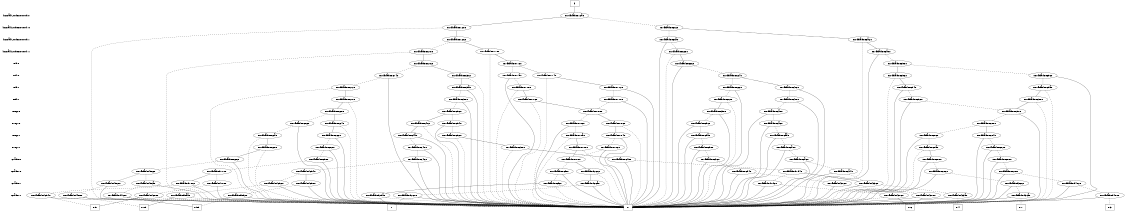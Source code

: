digraph "DD" {
size = "7.5,10"
center = true;
edge [dir = none];
{ node [shape = plaintext];
  edge [style = invis];
  "CONST NODES" [style = invis];
" l_smallStudentMood.0 " -> " l_smallStudentMood'.0 " -> " l_smallStudentMood.1 " -> " l_smallStudentMood'.1 " -> " Dif.0 " -> " Dif'.0 " -> " Dif.1 " -> " Dif'.1 " -> " Prep.0 " -> " Prep'.0 " -> " Prep.1 " -> " Prep'.1 " -> " Grade.0 " -> " Grade'.0 " -> " Grade.1 " -> " Grade'.1 " -> "CONST NODES"; 
}
{ rank = same; node [shape = box]; edge [style = invis];
"  f  "; }
{ rank = same; " l_smallStudentMood.0 ";
"0x7fbfad8e72a0";
}
{ rank = same; " l_smallStudentMood'.0 ";
"0x7fbfad8e7280";
"0x7fbfad8e6cc0";
}
{ rank = same; " l_smallStudentMood.1 ";
"0x7fbfad8e6ca0";
"0x7fbfad8e6a20";
"0x7fbfad8e7260";
}
{ rank = same; " l_smallStudentMood'.1 ";
"0x7fbfad8e6780";
"0x7fbfad8e6c80";
"0x7fbfad8e6a00";
"0x7fbfad8e71e0";
}
{ rank = same; " Dif.0 ";
"0x7fbfad8e6760";
"0x7fbfad8e6c60";
"0x7fbfad8e69e0";
"0x7fbfad8e71c0";
}
{ rank = same; " Dif'.0 ";
"0x7fbfad8e65c0";
"0x7fbfad8e7140";
"0x7fbfad8e71a0";
"0x7fbfad8e69c0";
"0x7fbfad8e6960";
"0x7fbfad8e6c40";
"0x7fbfad8e6740";
}
{ rank = same; " Dif.1 ";
"0x7fbfad8e6c20";
"0x7fbfad8e7180";
"0x7fbfad8e7120";
"0x7fbfad8e6940";
"0x7fbfad8e65a0";
"0x7fbfad8e6720";
"0x7fbfad8e69a0";
"0x7fbfad8e6b20";
}
{ rank = same; " Dif'.1 ";
"0x7fbfad8e6700";
"0x7fbfad8e6c00";
"0x7fbfad8e7160";
"0x7fbfad8e7100";
"0x7fbfad8e6920";
"0x7fbfad8e6580";
"0x7fbfad8e6980";
"0x7fbfad8e6b00";
}
{ rank = same; " Prep.0 ";
"0x7fbfad8e6be0";
"0x7fbfad8e70e0";
"0x7fbfad8e6900";
"0x7fbfad8e6560";
"0x7fbfad8e6ae0";
"0x7fbfad8e66e0";
}
{ rank = same; " Prep'.0 ";
"0x7fbfad8e64c0";
"0x7fbfad8e6640";
"0x7fbfad8e70c0";
"0x7fbfad8e6540";
"0x7fbfad8e68e0";
"0x7fbfad8e7060";
"0x7fbfad8e66c0";
"0x7fbfad8e6ac0";
"0x7fbfad8e6bc0";
}
{ rank = same; " Prep.1 ";
"0x7fbfad8e6840";
"0x7fbfad8e7040";
"0x7fbfad8e64a0";
"0x7fbfad8e68c0";
"0x7fbfad8e6520";
"0x7fbfad8e66a0";
"0x7fbfad8e6620";
"0x7fbfad8e6aa0";
"0x7fbfad8e70a0";
"0x7fbfad8e6ba0";
}
{ rank = same; " Prep'.1 ";
"0x7fbfad8e6500";
"0x7fbfad8e6680";
"0x7fbfad8e6820";
"0x7fbfad8e7020";
"0x7fbfad8e6480";
"0x7fbfad8e6600";
"0x7fbfad8e68a0";
"0x7fbfad8e6a80";
"0x7fbfad8e7080";
"0x7fbfad8e6b80";
}
{ rank = same; " Grade.0 ";
"0x7fbfad8e6800";
"0x7fbfad8e6880";
"0x7fbfad8e7000";
"0x7fbfad8e65e0";
"0x7fbfad8e6460";
"0x7fbfad8e64e0";
"0x7fbfad8e6a60";
"0x7fbfad8e6660";
"0x7fbfad8e6b60";
}
{ rank = same; " Grade'.0 ";
"0x7fbfad8e67e0";
"0x7fbfad8e6fe0";
"0x7fbfad8d26c0";
"0x7fbfad8e6860";
"0x7fbfad8d6540";
"0x7fbfad8d56c0";
"0x7fbfad8e6a40";
"0x7fbfad8e6b40";
"0x7fbfad8d7d40";
"0x7fbfad8d7100";
}
{ rank = same; " Grade.1 ";
"0x7fbfad8d7d20";
"0x7fbfad8e6fc0";
"0x7fbfad8d3cc0";
"0x7fbfad8d70e0";
"0x7fbfad8d56a0";
"0x7fbfad8d6500";
"0x7fbfad8d26a0";
"0x7fbfad8d70c0";
"0x7fbfad8d5680";
"0x7fbfad8d6520";
"0x7fbfad8d33c0";
"0x7fbfad8d3020";
"0x7fbfad8d4020";
}
{ rank = same; " Grade'.1 ";
"0x7fbfad8d4c80";
"0x7fbfad8d33a0";
"0x7fbfad8d6800";
"0x7fbfad8d2600";
"0x7fbfad8d4e80";
"0x7fbfad8d5d20";
"0x7fbfad8d4000";
"0x7fbfad8d3000";
"0x7fbfad8d3060";
"0x7fbfad8d5aa0";
"0x7fbfad8d3ca0";
"0x7fbfad8d25a0";
"0x7fbfad8d6940";
}
{ rank = same; "CONST NODES";
{ node [shape = box]; "0x7fbfad8d6760";
"0x7fbfad8d1a40";
"0x7fbfad8d37c0";
"0x7fbfad8d4d60";
"0x7fbfad8d1a20";
"0x7fbfad8d3a80";
"0x7fbfad8d2da0";
"0x7fbfad8d2ac0";
"0x7fbfad8d4a00";
}
}
"  f  " -> "0x7fbfad8e72a0" [style = solid];
"0x7fbfad8e72a0" -> "0x7fbfad8e7280";
"0x7fbfad8e72a0" -> "0x7fbfad8e6cc0" [style = dashed];
"0x7fbfad8e7280" -> "0x7fbfad8e7260";
"0x7fbfad8e7280" -> "0x7fbfad8d1a40" [style = dashed];
"0x7fbfad8e6cc0" -> "0x7fbfad8e6a20";
"0x7fbfad8e6cc0" -> "0x7fbfad8e6ca0" [style = dashed];
"0x7fbfad8e6ca0" -> "0x7fbfad8d1a40";
"0x7fbfad8e6ca0" -> "0x7fbfad8e6c80" [style = dashed];
"0x7fbfad8e6a20" -> "0x7fbfad8e6a00";
"0x7fbfad8e6a20" -> "0x7fbfad8d1a40" [style = dashed];
"0x7fbfad8e7260" -> "0x7fbfad8e71e0";
"0x7fbfad8e7260" -> "0x7fbfad8e6780" [style = dashed];
"0x7fbfad8e6780" -> "0x7fbfad8e6760";
"0x7fbfad8e6780" -> "0x7fbfad8d1a40" [style = dashed];
"0x7fbfad8e6c80" -> "0x7fbfad8e6c60";
"0x7fbfad8e6c80" -> "0x7fbfad8d1a40" [style = dashed];
"0x7fbfad8e6a00" -> "0x7fbfad8d1a40";
"0x7fbfad8e6a00" -> "0x7fbfad8e69e0" [style = dashed];
"0x7fbfad8e71e0" -> "0x7fbfad8e71c0";
"0x7fbfad8e71e0" -> "0x7fbfad8d1a40" [style = dashed];
"0x7fbfad8e6760" -> "0x7fbfad8e65c0";
"0x7fbfad8e6760" -> "0x7fbfad8e6740" [style = dashed];
"0x7fbfad8e6c60" -> "0x7fbfad8d1a40";
"0x7fbfad8e6c60" -> "0x7fbfad8e6c40" [style = dashed];
"0x7fbfad8e69e0" -> "0x7fbfad8e6960";
"0x7fbfad8e69e0" -> "0x7fbfad8e69c0" [style = dashed];
"0x7fbfad8e71c0" -> "0x7fbfad8e7140";
"0x7fbfad8e71c0" -> "0x7fbfad8e71a0" [style = dashed];
"0x7fbfad8e65c0" -> "0x7fbfad8e65a0";
"0x7fbfad8e65c0" -> "0x7fbfad8d1a40" [style = dashed];
"0x7fbfad8e7140" -> "0x7fbfad8e7120";
"0x7fbfad8e7140" -> "0x7fbfad8d1a40" [style = dashed];
"0x7fbfad8e71a0" -> "0x7fbfad8d1a40";
"0x7fbfad8e71a0" -> "0x7fbfad8e7180" [style = dashed];
"0x7fbfad8e69c0" -> "0x7fbfad8d1a40";
"0x7fbfad8e69c0" -> "0x7fbfad8e69a0" [style = dashed];
"0x7fbfad8e6960" -> "0x7fbfad8e6940";
"0x7fbfad8e6960" -> "0x7fbfad8d1a40" [style = dashed];
"0x7fbfad8e6c40" -> "0x7fbfad8e6b20";
"0x7fbfad8e6c40" -> "0x7fbfad8e6c20" [style = dashed];
"0x7fbfad8e6740" -> "0x7fbfad8d1a40";
"0x7fbfad8e6740" -> "0x7fbfad8e6720" [style = dashed];
"0x7fbfad8e6c20" -> "0x7fbfad8d1a40";
"0x7fbfad8e6c20" -> "0x7fbfad8e6c00" [style = dashed];
"0x7fbfad8e7180" -> "0x7fbfad8e7160";
"0x7fbfad8e7180" -> "0x7fbfad8d1a40" [style = dashed];
"0x7fbfad8e7120" -> "0x7fbfad8d1a40";
"0x7fbfad8e7120" -> "0x7fbfad8e7100" [style = dashed];
"0x7fbfad8e6940" -> "0x7fbfad8d1a40";
"0x7fbfad8e6940" -> "0x7fbfad8e6920" [style = dashed];
"0x7fbfad8e65a0" -> "0x7fbfad8d1a40";
"0x7fbfad8e65a0" -> "0x7fbfad8e6580" [style = dashed];
"0x7fbfad8e6720" -> "0x7fbfad8e6700";
"0x7fbfad8e6720" -> "0x7fbfad8d1a40" [style = dashed];
"0x7fbfad8e69a0" -> "0x7fbfad8e6980";
"0x7fbfad8e69a0" -> "0x7fbfad8d1a40" [style = dashed];
"0x7fbfad8e6b20" -> "0x7fbfad8d1a40";
"0x7fbfad8e6b20" -> "0x7fbfad8e6b00" [style = dashed];
"0x7fbfad8e6700" -> "0x7fbfad8e66e0";
"0x7fbfad8e6700" -> "0x7fbfad8d1a40" [style = dashed];
"0x7fbfad8e6c00" -> "0x7fbfad8e6be0";
"0x7fbfad8e6c00" -> "0x7fbfad8d1a40" [style = dashed];
"0x7fbfad8e7160" -> "0x7fbfad8e70e0";
"0x7fbfad8e7160" -> "0x7fbfad8d1a40" [style = dashed];
"0x7fbfad8e7100" -> "0x7fbfad8d1a40";
"0x7fbfad8e7100" -> "0x7fbfad8e70e0" [style = dashed];
"0x7fbfad8e6920" -> "0x7fbfad8d1a40";
"0x7fbfad8e6920" -> "0x7fbfad8e6900" [style = dashed];
"0x7fbfad8e6580" -> "0x7fbfad8d1a40";
"0x7fbfad8e6580" -> "0x7fbfad8e6560" [style = dashed];
"0x7fbfad8e6980" -> "0x7fbfad8e6900";
"0x7fbfad8e6980" -> "0x7fbfad8d1a40" [style = dashed];
"0x7fbfad8e6b00" -> "0x7fbfad8d1a40";
"0x7fbfad8e6b00" -> "0x7fbfad8e6ae0" [style = dashed];
"0x7fbfad8e6be0" -> "0x7fbfad8d1a40";
"0x7fbfad8e6be0" -> "0x7fbfad8e6bc0" [style = dashed];
"0x7fbfad8e70e0" -> "0x7fbfad8e7060";
"0x7fbfad8e70e0" -> "0x7fbfad8e70c0" [style = dashed];
"0x7fbfad8e6900" -> "0x7fbfad8d1a40";
"0x7fbfad8e6900" -> "0x7fbfad8e68e0" [style = dashed];
"0x7fbfad8e6560" -> "0x7fbfad8e64c0";
"0x7fbfad8e6560" -> "0x7fbfad8e6540" [style = dashed];
"0x7fbfad8e6ae0" -> "0x7fbfad8d1a40";
"0x7fbfad8e6ae0" -> "0x7fbfad8e6ac0" [style = dashed];
"0x7fbfad8e66e0" -> "0x7fbfad8e6640";
"0x7fbfad8e66e0" -> "0x7fbfad8e66c0" [style = dashed];
"0x7fbfad8e64c0" -> "0x7fbfad8e64a0";
"0x7fbfad8e64c0" -> "0x7fbfad8d1a40" [style = dashed];
"0x7fbfad8e6640" -> "0x7fbfad8e6620";
"0x7fbfad8e6640" -> "0x7fbfad8d1a40" [style = dashed];
"0x7fbfad8e70c0" -> "0x7fbfad8d1a40";
"0x7fbfad8e70c0" -> "0x7fbfad8e70a0" [style = dashed];
"0x7fbfad8e6540" -> "0x7fbfad8d1a40";
"0x7fbfad8e6540" -> "0x7fbfad8e6520" [style = dashed];
"0x7fbfad8e68e0" -> "0x7fbfad8e6840";
"0x7fbfad8e68e0" -> "0x7fbfad8e68c0" [style = dashed];
"0x7fbfad8e7060" -> "0x7fbfad8e7040";
"0x7fbfad8e7060" -> "0x7fbfad8d1a40" [style = dashed];
"0x7fbfad8e66c0" -> "0x7fbfad8d1a40";
"0x7fbfad8e66c0" -> "0x7fbfad8e66a0" [style = dashed];
"0x7fbfad8e6ac0" -> "0x7fbfad8d1a40";
"0x7fbfad8e6ac0" -> "0x7fbfad8e6aa0" [style = dashed];
"0x7fbfad8e6bc0" -> "0x7fbfad8d1a40";
"0x7fbfad8e6bc0" -> "0x7fbfad8e6ba0" [style = dashed];
"0x7fbfad8e6840" -> "0x7fbfad8d1a40";
"0x7fbfad8e6840" -> "0x7fbfad8e6820" [style = dashed];
"0x7fbfad8e7040" -> "0x7fbfad8d1a40";
"0x7fbfad8e7040" -> "0x7fbfad8e7020" [style = dashed];
"0x7fbfad8e64a0" -> "0x7fbfad8d1a40";
"0x7fbfad8e64a0" -> "0x7fbfad8e6480" [style = dashed];
"0x7fbfad8e68c0" -> "0x7fbfad8d1a40";
"0x7fbfad8e68c0" -> "0x7fbfad8e68a0" [style = dashed];
"0x7fbfad8e6520" -> "0x7fbfad8e6500";
"0x7fbfad8e6520" -> "0x7fbfad8d1a40" [style = dashed];
"0x7fbfad8e66a0" -> "0x7fbfad8e6680";
"0x7fbfad8e66a0" -> "0x7fbfad8d1a40" [style = dashed];
"0x7fbfad8e6620" -> "0x7fbfad8d1a40";
"0x7fbfad8e6620" -> "0x7fbfad8e6600" [style = dashed];
"0x7fbfad8e6aa0" -> "0x7fbfad8d1a40";
"0x7fbfad8e6aa0" -> "0x7fbfad8e6a80" [style = dashed];
"0x7fbfad8e70a0" -> "0x7fbfad8e7080";
"0x7fbfad8e70a0" -> "0x7fbfad8d1a40" [style = dashed];
"0x7fbfad8e6ba0" -> "0x7fbfad8d1a40";
"0x7fbfad8e6ba0" -> "0x7fbfad8e6b80" [style = dashed];
"0x7fbfad8e6500" -> "0x7fbfad8e64e0";
"0x7fbfad8e6500" -> "0x7fbfad8d1a40" [style = dashed];
"0x7fbfad8e6680" -> "0x7fbfad8e6660";
"0x7fbfad8e6680" -> "0x7fbfad8d1a40" [style = dashed];
"0x7fbfad8e6820" -> "0x7fbfad8d1a40";
"0x7fbfad8e6820" -> "0x7fbfad8e6800" [style = dashed];
"0x7fbfad8e7020" -> "0x7fbfad8d1a40";
"0x7fbfad8e7020" -> "0x7fbfad8e7000" [style = dashed];
"0x7fbfad8e6480" -> "0x7fbfad8d1a40";
"0x7fbfad8e6480" -> "0x7fbfad8e6460" [style = dashed];
"0x7fbfad8e6600" -> "0x7fbfad8d1a40";
"0x7fbfad8e6600" -> "0x7fbfad8e65e0" [style = dashed];
"0x7fbfad8e68a0" -> "0x7fbfad8e6880";
"0x7fbfad8e68a0" -> "0x7fbfad8d1a40" [style = dashed];
"0x7fbfad8e6a80" -> "0x7fbfad8d1a40";
"0x7fbfad8e6a80" -> "0x7fbfad8e6a60" [style = dashed];
"0x7fbfad8e7080" -> "0x7fbfad8e7000";
"0x7fbfad8e7080" -> "0x7fbfad8d1a40" [style = dashed];
"0x7fbfad8e6b80" -> "0x7fbfad8d1a40";
"0x7fbfad8e6b80" -> "0x7fbfad8e6b60" [style = dashed];
"0x7fbfad8e6800" -> "0x7fbfad8d1a40";
"0x7fbfad8e6800" -> "0x7fbfad8e67e0" [style = dashed];
"0x7fbfad8e6880" -> "0x7fbfad8d1a40";
"0x7fbfad8e6880" -> "0x7fbfad8e6860" [style = dashed];
"0x7fbfad8e7000" -> "0x7fbfad8d26c0";
"0x7fbfad8e7000" -> "0x7fbfad8e6fe0" [style = dashed];
"0x7fbfad8e65e0" -> "0x7fbfad8d1a40";
"0x7fbfad8e65e0" -> "0x7fbfad8d7100" [style = dashed];
"0x7fbfad8e6460" -> "0x7fbfad8d1a40";
"0x7fbfad8e6460" -> "0x7fbfad8d6540" [style = dashed];
"0x7fbfad8e64e0" -> "0x7fbfad8d1a40";
"0x7fbfad8e64e0" -> "0x7fbfad8d7d40" [style = dashed];
"0x7fbfad8e6a60" -> "0x7fbfad8d1a40";
"0x7fbfad8e6a60" -> "0x7fbfad8e6a40" [style = dashed];
"0x7fbfad8e6660" -> "0x7fbfad8d1a40";
"0x7fbfad8e6660" -> "0x7fbfad8d56c0" [style = dashed];
"0x7fbfad8e6b60" -> "0x7fbfad8d1a40";
"0x7fbfad8e6b60" -> "0x7fbfad8e6b40" [style = dashed];
"0x7fbfad8e67e0" -> "0x7fbfad8d1a40";
"0x7fbfad8e67e0" -> "0x7fbfad8d4020" [style = dashed];
"0x7fbfad8e6fe0" -> "0x7fbfad8d1a40";
"0x7fbfad8e6fe0" -> "0x7fbfad8e6fc0" [style = dashed];
"0x7fbfad8d26c0" -> "0x7fbfad8d26a0";
"0x7fbfad8d26c0" -> "0x7fbfad8d1a40" [style = dashed];
"0x7fbfad8e6860" -> "0x7fbfad8d1a40";
"0x7fbfad8e6860" -> "0x7fbfad8d3cc0" [style = dashed];
"0x7fbfad8d6540" -> "0x7fbfad8d6500";
"0x7fbfad8d6540" -> "0x7fbfad8d6520" [style = dashed];
"0x7fbfad8d56c0" -> "0x7fbfad8d5680";
"0x7fbfad8d56c0" -> "0x7fbfad8d56a0" [style = dashed];
"0x7fbfad8e6a40" -> "0x7fbfad8d1a40";
"0x7fbfad8e6a40" -> "0x7fbfad8d33c0" [style = dashed];
"0x7fbfad8e6b40" -> "0x7fbfad8d1a40";
"0x7fbfad8e6b40" -> "0x7fbfad8d3020" [style = dashed];
"0x7fbfad8d7d40" -> "0x7fbfad8d33c0";
"0x7fbfad8d7d40" -> "0x7fbfad8d7d20" [style = dashed];
"0x7fbfad8d7100" -> "0x7fbfad8d70c0";
"0x7fbfad8d7100" -> "0x7fbfad8d70e0" [style = dashed];
"0x7fbfad8d7d20" -> "0x7fbfad8d1a40";
"0x7fbfad8d7d20" -> "0x7fbfad8d3060" [style = dashed];
"0x7fbfad8e6fc0" -> "0x7fbfad8d25a0";
"0x7fbfad8e6fc0" -> "0x7fbfad8d1a40" [style = dashed];
"0x7fbfad8d3cc0" -> "0x7fbfad8d1a40";
"0x7fbfad8d3cc0" -> "0x7fbfad8d3ca0" [style = dashed];
"0x7fbfad8d70e0" -> "0x7fbfad8d1a40";
"0x7fbfad8d70e0" -> "0x7fbfad8d6800" [style = dashed];
"0x7fbfad8d56a0" -> "0x7fbfad8d1a40";
"0x7fbfad8d56a0" -> "0x7fbfad8d4c80" [style = dashed];
"0x7fbfad8d6500" -> "0x7fbfad8d1a40";
"0x7fbfad8d6500" -> "0x7fbfad8d5d20" [style = dashed];
"0x7fbfad8d26a0" -> "0x7fbfad8d1a40";
"0x7fbfad8d26a0" -> "0x7fbfad8d2600" [style = dashed];
"0x7fbfad8d70c0" -> "0x7fbfad8d1a40";
"0x7fbfad8d70c0" -> "0x7fbfad8d6940" [style = dashed];
"0x7fbfad8d5680" -> "0x7fbfad8d1a40";
"0x7fbfad8d5680" -> "0x7fbfad8d4e80" [style = dashed];
"0x7fbfad8d6520" -> "0x7fbfad8d1a40";
"0x7fbfad8d6520" -> "0x7fbfad8d5aa0" [style = dashed];
"0x7fbfad8d33c0" -> "0x7fbfad8d1a40";
"0x7fbfad8d33c0" -> "0x7fbfad8d33a0" [style = dashed];
"0x7fbfad8d3020" -> "0x7fbfad8d1a40";
"0x7fbfad8d3020" -> "0x7fbfad8d3000" [style = dashed];
"0x7fbfad8d4020" -> "0x7fbfad8d1a40";
"0x7fbfad8d4020" -> "0x7fbfad8d4000" [style = dashed];
"0x7fbfad8d4c80" -> "0x7fbfad8d4a00";
"0x7fbfad8d4c80" -> "0x7fbfad8d1a40" [style = dashed];
"0x7fbfad8d33a0" -> "0x7fbfad8d1a40";
"0x7fbfad8d33a0" -> "0x7fbfad8d2da0" [style = dashed];
"0x7fbfad8d6800" -> "0x7fbfad8d6760";
"0x7fbfad8d6800" -> "0x7fbfad8d1a40" [style = dashed];
"0x7fbfad8d2600" -> "0x7fbfad8d1a40";
"0x7fbfad8d2600" -> "0x7fbfad8d1a20" [style = dashed];
"0x7fbfad8d4e80" -> "0x7fbfad8d1a40";
"0x7fbfad8d4e80" -> "0x7fbfad8d4d60" [style = dashed];
"0x7fbfad8d5d20" -> "0x7fbfad8d1a40";
"0x7fbfad8d5d20" -> "0x7fbfad8d4a00" [style = dashed];
"0x7fbfad8d4000" -> "0x7fbfad8d1a40";
"0x7fbfad8d4000" -> "0x7fbfad8d3a80" [style = dashed];
"0x7fbfad8d3000" -> "0x7fbfad8d1a40";
"0x7fbfad8d3000" -> "0x7fbfad8d2ac0" [style = dashed];
"0x7fbfad8d3060" -> "0x7fbfad8d2ac0";
"0x7fbfad8d3060" -> "0x7fbfad8d1a40" [style = dashed];
"0x7fbfad8d5aa0" -> "0x7fbfad8d4d60";
"0x7fbfad8d5aa0" -> "0x7fbfad8d1a40" [style = dashed];
"0x7fbfad8d3ca0" -> "0x7fbfad8d1a40";
"0x7fbfad8d3ca0" -> "0x7fbfad8d37c0" [style = dashed];
"0x7fbfad8d25a0" -> "0x7fbfad8d1a20";
"0x7fbfad8d25a0" -> "0x7fbfad8d1a40" [style = dashed];
"0x7fbfad8d6940" -> "0x7fbfad8d1a40";
"0x7fbfad8d6940" -> "0x7fbfad8d6760" [style = dashed];
"0x7fbfad8d6760" [label = "0.5"];
"0x7fbfad8d1a40" [label = "0"];
"0x7fbfad8d37c0" [label = "0.7"];
"0x7fbfad8d4d60" [label = "0.05"];
"0x7fbfad8d1a20" [label = "1"];
"0x7fbfad8d3a80" [label = "0.3"];
"0x7fbfad8d2da0" [label = "0.4"];
"0x7fbfad8d2ac0" [label = "0.6"];
"0x7fbfad8d4a00" [label = "0.95"];
}
digraph "DD" {
size = "7.5,10"
center = true;
edge [dir = none];
{ node [shape = plaintext];
  edge [style = invis];
  "CONST NODES" [style = invis];
" l_smallStudentMood.0 " -> " l_smallStudentMood.1 " -> " Dif.0 " -> " Dif.1 " -> " Prep.0 " -> " Prep.1 " -> " Grade.0 " -> " Grade.1 " -> "CONST NODES"; 
}
{ rank = same; node [shape = box]; edge [style = invis];
"  f  "; }
{ rank = same; " l_smallStudentMood.0 ";
"0x7fbfad8d9920";
}
{ rank = same; " l_smallStudentMood.1 ";
"0x7fbfad8d9900";
}
{ rank = same; " Dif.0 ";
"0x7fbfad8d97e0";
}
{ rank = same; " Dif.1 ";
"0x7fbfad8d97c0";
}
{ rank = same; " Prep.0 ";
"0x7fbfad8d97a0";
}
{ rank = same; " Prep.1 ";
"0x7fbfad8d9780";
}
{ rank = same; " Grade.0 ";
"0x7fbfad8d9600";
}
{ rank = same; " Grade.1 ";
"0x7fbfad8d2420";
}
{ rank = same; "CONST NODES";
{ node [shape = box]; "0x7fbfad8d1a20";
}
}
"  f  " -> "0x7fbfad8d9920" [style = dotted];
"0x7fbfad8d9920" -> "0x7fbfad8d1a20";
"0x7fbfad8d9920" -> "0x7fbfad8d9900" [style = dashed];
"0x7fbfad8d9900" -> "0x7fbfad8d1a20";
"0x7fbfad8d9900" -> "0x7fbfad8d97e0" [style = dashed];
"0x7fbfad8d97e0" -> "0x7fbfad8d1a20";
"0x7fbfad8d97e0" -> "0x7fbfad8d97c0" [style = dashed];
"0x7fbfad8d97c0" -> "0x7fbfad8d1a20";
"0x7fbfad8d97c0" -> "0x7fbfad8d97a0" [style = dashed];
"0x7fbfad8d97a0" -> "0x7fbfad8d1a20";
"0x7fbfad8d97a0" -> "0x7fbfad8d9780" [style = dashed];
"0x7fbfad8d9780" -> "0x7fbfad8d1a20";
"0x7fbfad8d9780" -> "0x7fbfad8d9600" [style = dashed];
"0x7fbfad8d9600" -> "0x7fbfad8d1a20";
"0x7fbfad8d9600" -> "0x7fbfad8d2420" [style = dashed];
"0x7fbfad8d2420" -> "0x7fbfad8d1a20";
"0x7fbfad8d2420" -> "0x7fbfad8d1a20" [style = dotted];
"0x7fbfad8d1a20" [label = "1"];
}
